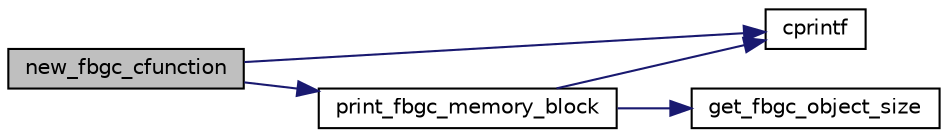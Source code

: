 digraph "new_fbgc_cfunction"
{
  edge [fontname="Helvetica",fontsize="10",labelfontname="Helvetica",labelfontsize="10"];
  node [fontname="Helvetica",fontsize="10",shape=record];
  rankdir="LR";
  Node138 [label="new_fbgc_cfunction",height=0.2,width=0.4,color="black", fillcolor="grey75", style="filled", fontcolor="black"];
  Node138 -> Node139 [color="midnightblue",fontsize="10",style="solid",fontname="Helvetica"];
  Node139 [label="print_fbgc_memory_block",height=0.2,width=0.4,color="black", fillcolor="white", style="filled",URL="$memory_8c.html#ac7afb05d80ef3b09468f8317180f236c"];
  Node139 -> Node140 [color="midnightblue",fontsize="10",style="solid",fontname="Helvetica"];
  Node140 [label="cprintf",height=0.2,width=0.4,color="black", fillcolor="white", style="filled",URL="$error_8c.html#a30fee765292b076e015fc846035f2550"];
  Node139 -> Node141 [color="midnightblue",fontsize="10",style="solid",fontname="Helvetica"];
  Node141 [label="get_fbgc_object_size",height=0.2,width=0.4,color="black", fillcolor="white", style="filled",URL="$fbgc__object_8c.html#a1ba6a6b09db0e6c3a6ac6f6cfc0266de"];
  Node138 -> Node140 [color="midnightblue",fontsize="10",style="solid",fontname="Helvetica"];
}

